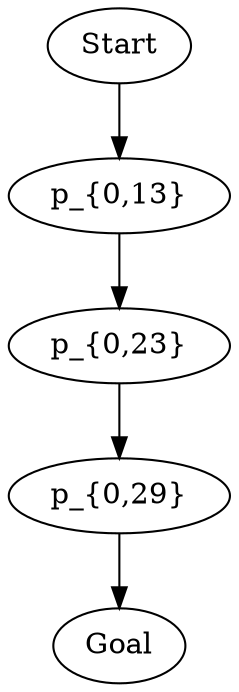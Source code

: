 digraph g {
// id = 0, graphName = Start
"0-0" [ shape=ellipse label="Start" ];
// id = 1, graphName = p_{0,13}
"1-0" [ shape=ellipse label="p_{0,13}" ];
// id = 3, graphName = p_{0,23}
"3-0" [ shape=ellipse label="p_{0,23}" ];
// id = 4, graphName = p_{0,29}
"4-0" [ shape=ellipse label="p_{0,29}" ];
// id = 6, graphName = Goal
"6-0" [ shape=ellipse label="Goal" ];
// id = 2{ 'Start' }, { 'p_{0,13}' }
"0-0" -> "1-0" [ label="" ];
// id = 5{ 'p_{0,23}' }, { 'p_{0,29}' }
"3-0" -> "4-0" [ label="" ];
// id = 7{ 'p_{0,29}' }, { 'Goal' }
"4-0" -> "6-0" [ label="" ];
// id = 8{ 'p_{0,13}' }, { 'p_{0,23}' }
"1-0" -> "3-0" [ label="" ];
}
